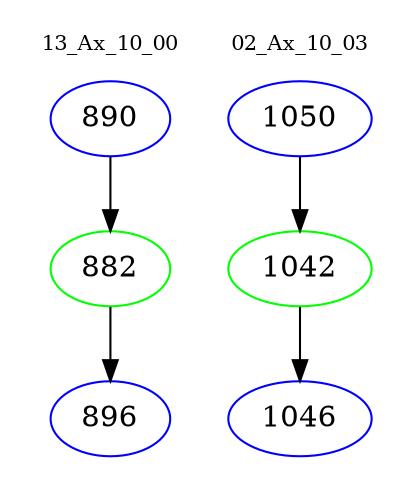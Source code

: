 digraph{
subgraph cluster_0 {
color = white
label = "13_Ax_10_00";
fontsize=10;
T0_890 [label="890", color="blue"]
T0_890 -> T0_882 [color="black"]
T0_882 [label="882", color="green"]
T0_882 -> T0_896 [color="black"]
T0_896 [label="896", color="blue"]
}
subgraph cluster_1 {
color = white
label = "02_Ax_10_03";
fontsize=10;
T1_1050 [label="1050", color="blue"]
T1_1050 -> T1_1042 [color="black"]
T1_1042 [label="1042", color="green"]
T1_1042 -> T1_1046 [color="black"]
T1_1046 [label="1046", color="blue"]
}
}
